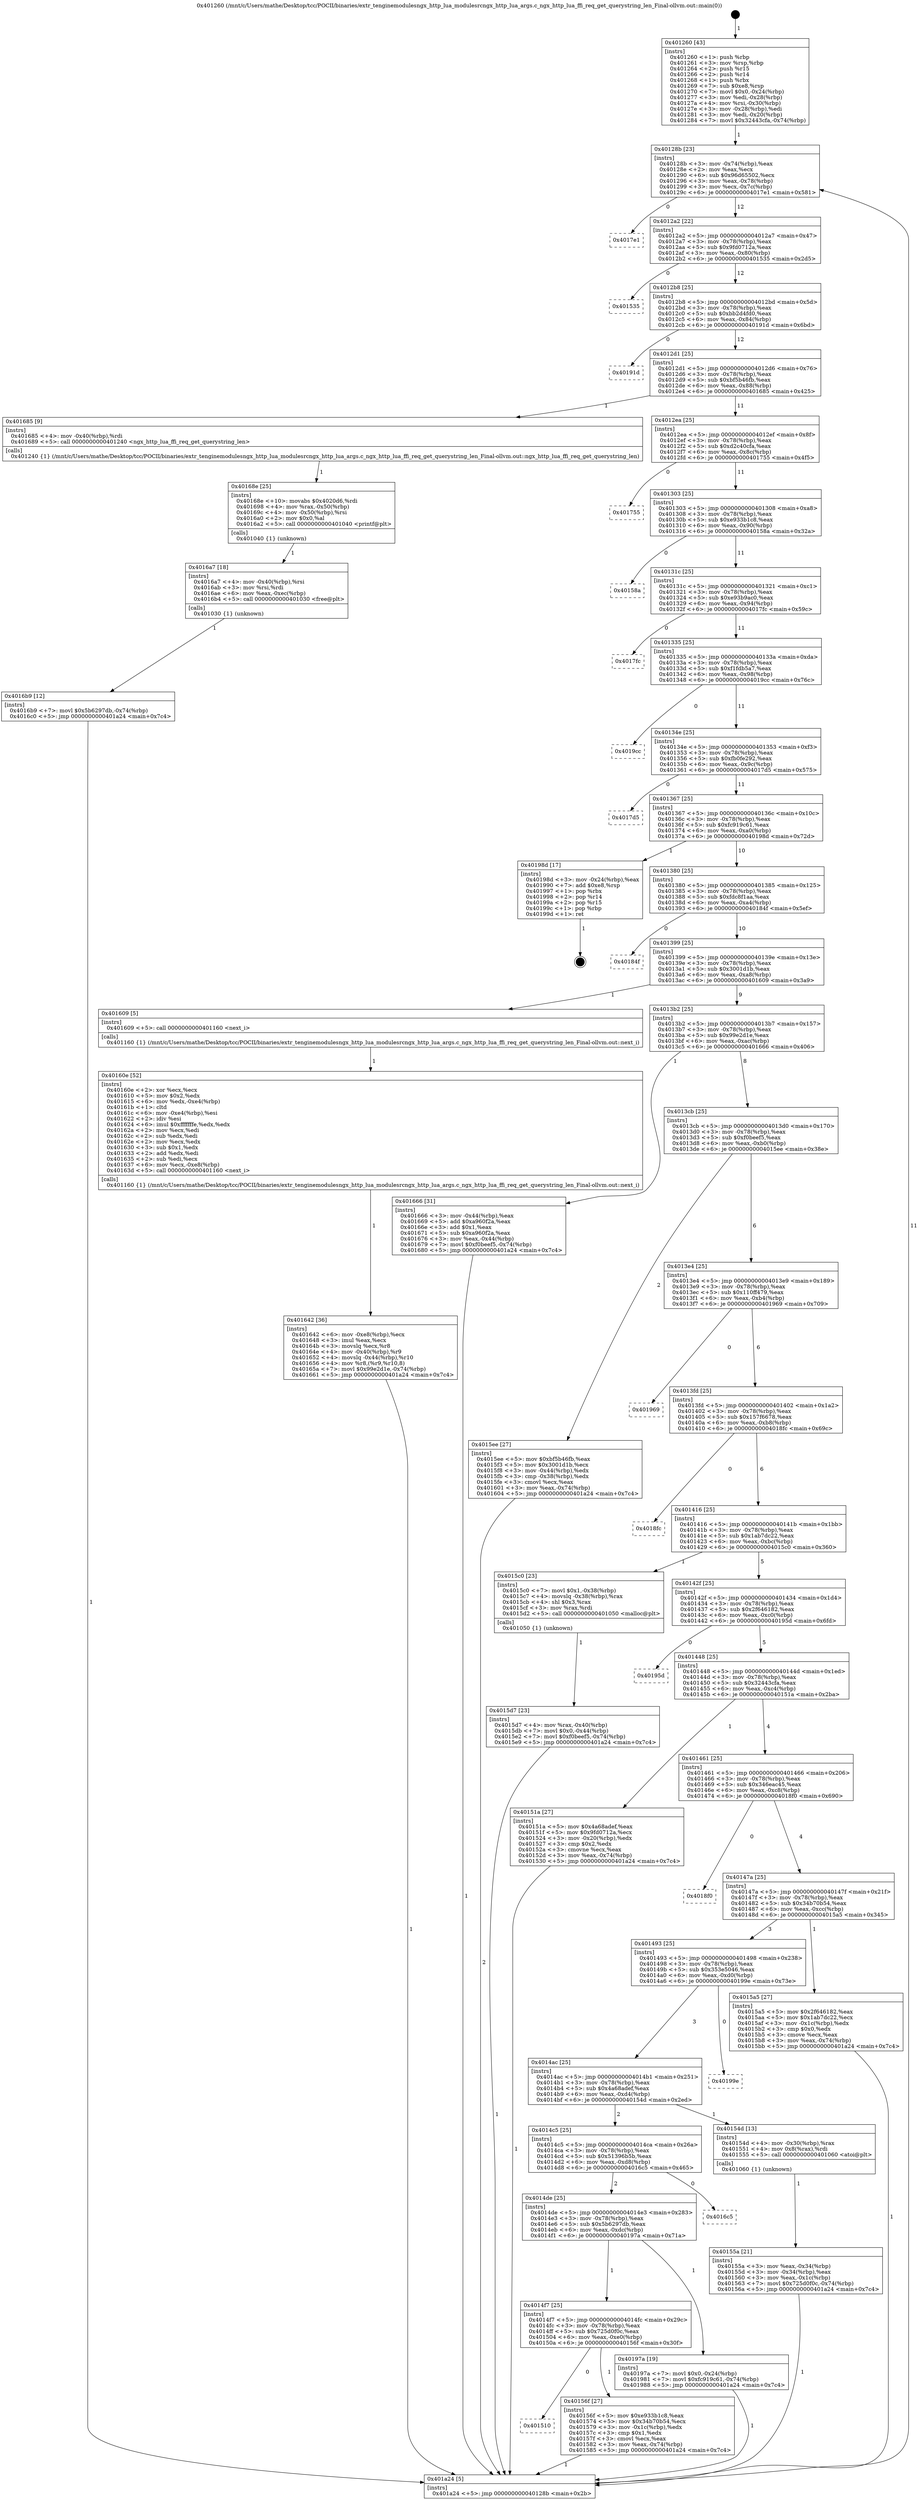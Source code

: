 digraph "0x401260" {
  label = "0x401260 (/mnt/c/Users/mathe/Desktop/tcc/POCII/binaries/extr_tenginemodulesngx_http_lua_modulesrcngx_http_lua_args.c_ngx_http_lua_ffi_req_get_querystring_len_Final-ollvm.out::main(0))"
  labelloc = "t"
  node[shape=record]

  Entry [label="",width=0.3,height=0.3,shape=circle,fillcolor=black,style=filled]
  "0x40128b" [label="{
     0x40128b [23]\l
     | [instrs]\l
     &nbsp;&nbsp;0x40128b \<+3\>: mov -0x74(%rbp),%eax\l
     &nbsp;&nbsp;0x40128e \<+2\>: mov %eax,%ecx\l
     &nbsp;&nbsp;0x401290 \<+6\>: sub $0x96d65502,%ecx\l
     &nbsp;&nbsp;0x401296 \<+3\>: mov %eax,-0x78(%rbp)\l
     &nbsp;&nbsp;0x401299 \<+3\>: mov %ecx,-0x7c(%rbp)\l
     &nbsp;&nbsp;0x40129c \<+6\>: je 00000000004017e1 \<main+0x581\>\l
  }"]
  "0x4017e1" [label="{
     0x4017e1\l
  }", style=dashed]
  "0x4012a2" [label="{
     0x4012a2 [22]\l
     | [instrs]\l
     &nbsp;&nbsp;0x4012a2 \<+5\>: jmp 00000000004012a7 \<main+0x47\>\l
     &nbsp;&nbsp;0x4012a7 \<+3\>: mov -0x78(%rbp),%eax\l
     &nbsp;&nbsp;0x4012aa \<+5\>: sub $0x9fd0712a,%eax\l
     &nbsp;&nbsp;0x4012af \<+3\>: mov %eax,-0x80(%rbp)\l
     &nbsp;&nbsp;0x4012b2 \<+6\>: je 0000000000401535 \<main+0x2d5\>\l
  }"]
  Exit [label="",width=0.3,height=0.3,shape=circle,fillcolor=black,style=filled,peripheries=2]
  "0x401535" [label="{
     0x401535\l
  }", style=dashed]
  "0x4012b8" [label="{
     0x4012b8 [25]\l
     | [instrs]\l
     &nbsp;&nbsp;0x4012b8 \<+5\>: jmp 00000000004012bd \<main+0x5d\>\l
     &nbsp;&nbsp;0x4012bd \<+3\>: mov -0x78(%rbp),%eax\l
     &nbsp;&nbsp;0x4012c0 \<+5\>: sub $0xbb2d4fd0,%eax\l
     &nbsp;&nbsp;0x4012c5 \<+6\>: mov %eax,-0x84(%rbp)\l
     &nbsp;&nbsp;0x4012cb \<+6\>: je 000000000040191d \<main+0x6bd\>\l
  }"]
  "0x4016b9" [label="{
     0x4016b9 [12]\l
     | [instrs]\l
     &nbsp;&nbsp;0x4016b9 \<+7\>: movl $0x5b6297db,-0x74(%rbp)\l
     &nbsp;&nbsp;0x4016c0 \<+5\>: jmp 0000000000401a24 \<main+0x7c4\>\l
  }"]
  "0x40191d" [label="{
     0x40191d\l
  }", style=dashed]
  "0x4012d1" [label="{
     0x4012d1 [25]\l
     | [instrs]\l
     &nbsp;&nbsp;0x4012d1 \<+5\>: jmp 00000000004012d6 \<main+0x76\>\l
     &nbsp;&nbsp;0x4012d6 \<+3\>: mov -0x78(%rbp),%eax\l
     &nbsp;&nbsp;0x4012d9 \<+5\>: sub $0xbf5b46fb,%eax\l
     &nbsp;&nbsp;0x4012de \<+6\>: mov %eax,-0x88(%rbp)\l
     &nbsp;&nbsp;0x4012e4 \<+6\>: je 0000000000401685 \<main+0x425\>\l
  }"]
  "0x4016a7" [label="{
     0x4016a7 [18]\l
     | [instrs]\l
     &nbsp;&nbsp;0x4016a7 \<+4\>: mov -0x40(%rbp),%rsi\l
     &nbsp;&nbsp;0x4016ab \<+3\>: mov %rsi,%rdi\l
     &nbsp;&nbsp;0x4016ae \<+6\>: mov %eax,-0xec(%rbp)\l
     &nbsp;&nbsp;0x4016b4 \<+5\>: call 0000000000401030 \<free@plt\>\l
     | [calls]\l
     &nbsp;&nbsp;0x401030 \{1\} (unknown)\l
  }"]
  "0x401685" [label="{
     0x401685 [9]\l
     | [instrs]\l
     &nbsp;&nbsp;0x401685 \<+4\>: mov -0x40(%rbp),%rdi\l
     &nbsp;&nbsp;0x401689 \<+5\>: call 0000000000401240 \<ngx_http_lua_ffi_req_get_querystring_len\>\l
     | [calls]\l
     &nbsp;&nbsp;0x401240 \{1\} (/mnt/c/Users/mathe/Desktop/tcc/POCII/binaries/extr_tenginemodulesngx_http_lua_modulesrcngx_http_lua_args.c_ngx_http_lua_ffi_req_get_querystring_len_Final-ollvm.out::ngx_http_lua_ffi_req_get_querystring_len)\l
  }"]
  "0x4012ea" [label="{
     0x4012ea [25]\l
     | [instrs]\l
     &nbsp;&nbsp;0x4012ea \<+5\>: jmp 00000000004012ef \<main+0x8f\>\l
     &nbsp;&nbsp;0x4012ef \<+3\>: mov -0x78(%rbp),%eax\l
     &nbsp;&nbsp;0x4012f2 \<+5\>: sub $0xd2c40cfa,%eax\l
     &nbsp;&nbsp;0x4012f7 \<+6\>: mov %eax,-0x8c(%rbp)\l
     &nbsp;&nbsp;0x4012fd \<+6\>: je 0000000000401755 \<main+0x4f5\>\l
  }"]
  "0x40168e" [label="{
     0x40168e [25]\l
     | [instrs]\l
     &nbsp;&nbsp;0x40168e \<+10\>: movabs $0x4020d6,%rdi\l
     &nbsp;&nbsp;0x401698 \<+4\>: mov %rax,-0x50(%rbp)\l
     &nbsp;&nbsp;0x40169c \<+4\>: mov -0x50(%rbp),%rsi\l
     &nbsp;&nbsp;0x4016a0 \<+2\>: mov $0x0,%al\l
     &nbsp;&nbsp;0x4016a2 \<+5\>: call 0000000000401040 \<printf@plt\>\l
     | [calls]\l
     &nbsp;&nbsp;0x401040 \{1\} (unknown)\l
  }"]
  "0x401755" [label="{
     0x401755\l
  }", style=dashed]
  "0x401303" [label="{
     0x401303 [25]\l
     | [instrs]\l
     &nbsp;&nbsp;0x401303 \<+5\>: jmp 0000000000401308 \<main+0xa8\>\l
     &nbsp;&nbsp;0x401308 \<+3\>: mov -0x78(%rbp),%eax\l
     &nbsp;&nbsp;0x40130b \<+5\>: sub $0xe933b1c8,%eax\l
     &nbsp;&nbsp;0x401310 \<+6\>: mov %eax,-0x90(%rbp)\l
     &nbsp;&nbsp;0x401316 \<+6\>: je 000000000040158a \<main+0x32a\>\l
  }"]
  "0x401642" [label="{
     0x401642 [36]\l
     | [instrs]\l
     &nbsp;&nbsp;0x401642 \<+6\>: mov -0xe8(%rbp),%ecx\l
     &nbsp;&nbsp;0x401648 \<+3\>: imul %eax,%ecx\l
     &nbsp;&nbsp;0x40164b \<+3\>: movslq %ecx,%r8\l
     &nbsp;&nbsp;0x40164e \<+4\>: mov -0x40(%rbp),%r9\l
     &nbsp;&nbsp;0x401652 \<+4\>: movslq -0x44(%rbp),%r10\l
     &nbsp;&nbsp;0x401656 \<+4\>: mov %r8,(%r9,%r10,8)\l
     &nbsp;&nbsp;0x40165a \<+7\>: movl $0x99e2d1e,-0x74(%rbp)\l
     &nbsp;&nbsp;0x401661 \<+5\>: jmp 0000000000401a24 \<main+0x7c4\>\l
  }"]
  "0x40158a" [label="{
     0x40158a\l
  }", style=dashed]
  "0x40131c" [label="{
     0x40131c [25]\l
     | [instrs]\l
     &nbsp;&nbsp;0x40131c \<+5\>: jmp 0000000000401321 \<main+0xc1\>\l
     &nbsp;&nbsp;0x401321 \<+3\>: mov -0x78(%rbp),%eax\l
     &nbsp;&nbsp;0x401324 \<+5\>: sub $0xe93b9ac0,%eax\l
     &nbsp;&nbsp;0x401329 \<+6\>: mov %eax,-0x94(%rbp)\l
     &nbsp;&nbsp;0x40132f \<+6\>: je 00000000004017fc \<main+0x59c\>\l
  }"]
  "0x40160e" [label="{
     0x40160e [52]\l
     | [instrs]\l
     &nbsp;&nbsp;0x40160e \<+2\>: xor %ecx,%ecx\l
     &nbsp;&nbsp;0x401610 \<+5\>: mov $0x2,%edx\l
     &nbsp;&nbsp;0x401615 \<+6\>: mov %edx,-0xe4(%rbp)\l
     &nbsp;&nbsp;0x40161b \<+1\>: cltd\l
     &nbsp;&nbsp;0x40161c \<+6\>: mov -0xe4(%rbp),%esi\l
     &nbsp;&nbsp;0x401622 \<+2\>: idiv %esi\l
     &nbsp;&nbsp;0x401624 \<+6\>: imul $0xfffffffe,%edx,%edx\l
     &nbsp;&nbsp;0x40162a \<+2\>: mov %ecx,%edi\l
     &nbsp;&nbsp;0x40162c \<+2\>: sub %edx,%edi\l
     &nbsp;&nbsp;0x40162e \<+2\>: mov %ecx,%edx\l
     &nbsp;&nbsp;0x401630 \<+3\>: sub $0x1,%edx\l
     &nbsp;&nbsp;0x401633 \<+2\>: add %edx,%edi\l
     &nbsp;&nbsp;0x401635 \<+2\>: sub %edi,%ecx\l
     &nbsp;&nbsp;0x401637 \<+6\>: mov %ecx,-0xe8(%rbp)\l
     &nbsp;&nbsp;0x40163d \<+5\>: call 0000000000401160 \<next_i\>\l
     | [calls]\l
     &nbsp;&nbsp;0x401160 \{1\} (/mnt/c/Users/mathe/Desktop/tcc/POCII/binaries/extr_tenginemodulesngx_http_lua_modulesrcngx_http_lua_args.c_ngx_http_lua_ffi_req_get_querystring_len_Final-ollvm.out::next_i)\l
  }"]
  "0x4017fc" [label="{
     0x4017fc\l
  }", style=dashed]
  "0x401335" [label="{
     0x401335 [25]\l
     | [instrs]\l
     &nbsp;&nbsp;0x401335 \<+5\>: jmp 000000000040133a \<main+0xda\>\l
     &nbsp;&nbsp;0x40133a \<+3\>: mov -0x78(%rbp),%eax\l
     &nbsp;&nbsp;0x40133d \<+5\>: sub $0xf1fdb5a7,%eax\l
     &nbsp;&nbsp;0x401342 \<+6\>: mov %eax,-0x98(%rbp)\l
     &nbsp;&nbsp;0x401348 \<+6\>: je 00000000004019cc \<main+0x76c\>\l
  }"]
  "0x4015d7" [label="{
     0x4015d7 [23]\l
     | [instrs]\l
     &nbsp;&nbsp;0x4015d7 \<+4\>: mov %rax,-0x40(%rbp)\l
     &nbsp;&nbsp;0x4015db \<+7\>: movl $0x0,-0x44(%rbp)\l
     &nbsp;&nbsp;0x4015e2 \<+7\>: movl $0xf0beef5,-0x74(%rbp)\l
     &nbsp;&nbsp;0x4015e9 \<+5\>: jmp 0000000000401a24 \<main+0x7c4\>\l
  }"]
  "0x4019cc" [label="{
     0x4019cc\l
  }", style=dashed]
  "0x40134e" [label="{
     0x40134e [25]\l
     | [instrs]\l
     &nbsp;&nbsp;0x40134e \<+5\>: jmp 0000000000401353 \<main+0xf3\>\l
     &nbsp;&nbsp;0x401353 \<+3\>: mov -0x78(%rbp),%eax\l
     &nbsp;&nbsp;0x401356 \<+5\>: sub $0xfb0fe292,%eax\l
     &nbsp;&nbsp;0x40135b \<+6\>: mov %eax,-0x9c(%rbp)\l
     &nbsp;&nbsp;0x401361 \<+6\>: je 00000000004017d5 \<main+0x575\>\l
  }"]
  "0x401510" [label="{
     0x401510\l
  }", style=dashed]
  "0x4017d5" [label="{
     0x4017d5\l
  }", style=dashed]
  "0x401367" [label="{
     0x401367 [25]\l
     | [instrs]\l
     &nbsp;&nbsp;0x401367 \<+5\>: jmp 000000000040136c \<main+0x10c\>\l
     &nbsp;&nbsp;0x40136c \<+3\>: mov -0x78(%rbp),%eax\l
     &nbsp;&nbsp;0x40136f \<+5\>: sub $0xfc919c61,%eax\l
     &nbsp;&nbsp;0x401374 \<+6\>: mov %eax,-0xa0(%rbp)\l
     &nbsp;&nbsp;0x40137a \<+6\>: je 000000000040198d \<main+0x72d\>\l
  }"]
  "0x40156f" [label="{
     0x40156f [27]\l
     | [instrs]\l
     &nbsp;&nbsp;0x40156f \<+5\>: mov $0xe933b1c8,%eax\l
     &nbsp;&nbsp;0x401574 \<+5\>: mov $0x34b70b54,%ecx\l
     &nbsp;&nbsp;0x401579 \<+3\>: mov -0x1c(%rbp),%edx\l
     &nbsp;&nbsp;0x40157c \<+3\>: cmp $0x1,%edx\l
     &nbsp;&nbsp;0x40157f \<+3\>: cmovl %ecx,%eax\l
     &nbsp;&nbsp;0x401582 \<+3\>: mov %eax,-0x74(%rbp)\l
     &nbsp;&nbsp;0x401585 \<+5\>: jmp 0000000000401a24 \<main+0x7c4\>\l
  }"]
  "0x40198d" [label="{
     0x40198d [17]\l
     | [instrs]\l
     &nbsp;&nbsp;0x40198d \<+3\>: mov -0x24(%rbp),%eax\l
     &nbsp;&nbsp;0x401990 \<+7\>: add $0xe8,%rsp\l
     &nbsp;&nbsp;0x401997 \<+1\>: pop %rbx\l
     &nbsp;&nbsp;0x401998 \<+2\>: pop %r14\l
     &nbsp;&nbsp;0x40199a \<+2\>: pop %r15\l
     &nbsp;&nbsp;0x40199c \<+1\>: pop %rbp\l
     &nbsp;&nbsp;0x40199d \<+1\>: ret\l
  }"]
  "0x401380" [label="{
     0x401380 [25]\l
     | [instrs]\l
     &nbsp;&nbsp;0x401380 \<+5\>: jmp 0000000000401385 \<main+0x125\>\l
     &nbsp;&nbsp;0x401385 \<+3\>: mov -0x78(%rbp),%eax\l
     &nbsp;&nbsp;0x401388 \<+5\>: sub $0xfdc8f1aa,%eax\l
     &nbsp;&nbsp;0x40138d \<+6\>: mov %eax,-0xa4(%rbp)\l
     &nbsp;&nbsp;0x401393 \<+6\>: je 000000000040184f \<main+0x5ef\>\l
  }"]
  "0x4014f7" [label="{
     0x4014f7 [25]\l
     | [instrs]\l
     &nbsp;&nbsp;0x4014f7 \<+5\>: jmp 00000000004014fc \<main+0x29c\>\l
     &nbsp;&nbsp;0x4014fc \<+3\>: mov -0x78(%rbp),%eax\l
     &nbsp;&nbsp;0x4014ff \<+5\>: sub $0x725d0f0c,%eax\l
     &nbsp;&nbsp;0x401504 \<+6\>: mov %eax,-0xe0(%rbp)\l
     &nbsp;&nbsp;0x40150a \<+6\>: je 000000000040156f \<main+0x30f\>\l
  }"]
  "0x40184f" [label="{
     0x40184f\l
  }", style=dashed]
  "0x401399" [label="{
     0x401399 [25]\l
     | [instrs]\l
     &nbsp;&nbsp;0x401399 \<+5\>: jmp 000000000040139e \<main+0x13e\>\l
     &nbsp;&nbsp;0x40139e \<+3\>: mov -0x78(%rbp),%eax\l
     &nbsp;&nbsp;0x4013a1 \<+5\>: sub $0x3001d1b,%eax\l
     &nbsp;&nbsp;0x4013a6 \<+6\>: mov %eax,-0xa8(%rbp)\l
     &nbsp;&nbsp;0x4013ac \<+6\>: je 0000000000401609 \<main+0x3a9\>\l
  }"]
  "0x40197a" [label="{
     0x40197a [19]\l
     | [instrs]\l
     &nbsp;&nbsp;0x40197a \<+7\>: movl $0x0,-0x24(%rbp)\l
     &nbsp;&nbsp;0x401981 \<+7\>: movl $0xfc919c61,-0x74(%rbp)\l
     &nbsp;&nbsp;0x401988 \<+5\>: jmp 0000000000401a24 \<main+0x7c4\>\l
  }"]
  "0x401609" [label="{
     0x401609 [5]\l
     | [instrs]\l
     &nbsp;&nbsp;0x401609 \<+5\>: call 0000000000401160 \<next_i\>\l
     | [calls]\l
     &nbsp;&nbsp;0x401160 \{1\} (/mnt/c/Users/mathe/Desktop/tcc/POCII/binaries/extr_tenginemodulesngx_http_lua_modulesrcngx_http_lua_args.c_ngx_http_lua_ffi_req_get_querystring_len_Final-ollvm.out::next_i)\l
  }"]
  "0x4013b2" [label="{
     0x4013b2 [25]\l
     | [instrs]\l
     &nbsp;&nbsp;0x4013b2 \<+5\>: jmp 00000000004013b7 \<main+0x157\>\l
     &nbsp;&nbsp;0x4013b7 \<+3\>: mov -0x78(%rbp),%eax\l
     &nbsp;&nbsp;0x4013ba \<+5\>: sub $0x99e2d1e,%eax\l
     &nbsp;&nbsp;0x4013bf \<+6\>: mov %eax,-0xac(%rbp)\l
     &nbsp;&nbsp;0x4013c5 \<+6\>: je 0000000000401666 \<main+0x406\>\l
  }"]
  "0x4014de" [label="{
     0x4014de [25]\l
     | [instrs]\l
     &nbsp;&nbsp;0x4014de \<+5\>: jmp 00000000004014e3 \<main+0x283\>\l
     &nbsp;&nbsp;0x4014e3 \<+3\>: mov -0x78(%rbp),%eax\l
     &nbsp;&nbsp;0x4014e6 \<+5\>: sub $0x5b6297db,%eax\l
     &nbsp;&nbsp;0x4014eb \<+6\>: mov %eax,-0xdc(%rbp)\l
     &nbsp;&nbsp;0x4014f1 \<+6\>: je 000000000040197a \<main+0x71a\>\l
  }"]
  "0x401666" [label="{
     0x401666 [31]\l
     | [instrs]\l
     &nbsp;&nbsp;0x401666 \<+3\>: mov -0x44(%rbp),%eax\l
     &nbsp;&nbsp;0x401669 \<+5\>: add $0xa960f2a,%eax\l
     &nbsp;&nbsp;0x40166e \<+3\>: add $0x1,%eax\l
     &nbsp;&nbsp;0x401671 \<+5\>: sub $0xa960f2a,%eax\l
     &nbsp;&nbsp;0x401676 \<+3\>: mov %eax,-0x44(%rbp)\l
     &nbsp;&nbsp;0x401679 \<+7\>: movl $0xf0beef5,-0x74(%rbp)\l
     &nbsp;&nbsp;0x401680 \<+5\>: jmp 0000000000401a24 \<main+0x7c4\>\l
  }"]
  "0x4013cb" [label="{
     0x4013cb [25]\l
     | [instrs]\l
     &nbsp;&nbsp;0x4013cb \<+5\>: jmp 00000000004013d0 \<main+0x170\>\l
     &nbsp;&nbsp;0x4013d0 \<+3\>: mov -0x78(%rbp),%eax\l
     &nbsp;&nbsp;0x4013d3 \<+5\>: sub $0xf0beef5,%eax\l
     &nbsp;&nbsp;0x4013d8 \<+6\>: mov %eax,-0xb0(%rbp)\l
     &nbsp;&nbsp;0x4013de \<+6\>: je 00000000004015ee \<main+0x38e\>\l
  }"]
  "0x4016c5" [label="{
     0x4016c5\l
  }", style=dashed]
  "0x4015ee" [label="{
     0x4015ee [27]\l
     | [instrs]\l
     &nbsp;&nbsp;0x4015ee \<+5\>: mov $0xbf5b46fb,%eax\l
     &nbsp;&nbsp;0x4015f3 \<+5\>: mov $0x3001d1b,%ecx\l
     &nbsp;&nbsp;0x4015f8 \<+3\>: mov -0x44(%rbp),%edx\l
     &nbsp;&nbsp;0x4015fb \<+3\>: cmp -0x38(%rbp),%edx\l
     &nbsp;&nbsp;0x4015fe \<+3\>: cmovl %ecx,%eax\l
     &nbsp;&nbsp;0x401601 \<+3\>: mov %eax,-0x74(%rbp)\l
     &nbsp;&nbsp;0x401604 \<+5\>: jmp 0000000000401a24 \<main+0x7c4\>\l
  }"]
  "0x4013e4" [label="{
     0x4013e4 [25]\l
     | [instrs]\l
     &nbsp;&nbsp;0x4013e4 \<+5\>: jmp 00000000004013e9 \<main+0x189\>\l
     &nbsp;&nbsp;0x4013e9 \<+3\>: mov -0x78(%rbp),%eax\l
     &nbsp;&nbsp;0x4013ec \<+5\>: sub $0x110ff479,%eax\l
     &nbsp;&nbsp;0x4013f1 \<+6\>: mov %eax,-0xb4(%rbp)\l
     &nbsp;&nbsp;0x4013f7 \<+6\>: je 0000000000401969 \<main+0x709\>\l
  }"]
  "0x40155a" [label="{
     0x40155a [21]\l
     | [instrs]\l
     &nbsp;&nbsp;0x40155a \<+3\>: mov %eax,-0x34(%rbp)\l
     &nbsp;&nbsp;0x40155d \<+3\>: mov -0x34(%rbp),%eax\l
     &nbsp;&nbsp;0x401560 \<+3\>: mov %eax,-0x1c(%rbp)\l
     &nbsp;&nbsp;0x401563 \<+7\>: movl $0x725d0f0c,-0x74(%rbp)\l
     &nbsp;&nbsp;0x40156a \<+5\>: jmp 0000000000401a24 \<main+0x7c4\>\l
  }"]
  "0x401969" [label="{
     0x401969\l
  }", style=dashed]
  "0x4013fd" [label="{
     0x4013fd [25]\l
     | [instrs]\l
     &nbsp;&nbsp;0x4013fd \<+5\>: jmp 0000000000401402 \<main+0x1a2\>\l
     &nbsp;&nbsp;0x401402 \<+3\>: mov -0x78(%rbp),%eax\l
     &nbsp;&nbsp;0x401405 \<+5\>: sub $0x157f6678,%eax\l
     &nbsp;&nbsp;0x40140a \<+6\>: mov %eax,-0xb8(%rbp)\l
     &nbsp;&nbsp;0x401410 \<+6\>: je 00000000004018fc \<main+0x69c\>\l
  }"]
  "0x4014c5" [label="{
     0x4014c5 [25]\l
     | [instrs]\l
     &nbsp;&nbsp;0x4014c5 \<+5\>: jmp 00000000004014ca \<main+0x26a\>\l
     &nbsp;&nbsp;0x4014ca \<+3\>: mov -0x78(%rbp),%eax\l
     &nbsp;&nbsp;0x4014cd \<+5\>: sub $0x51396b5b,%eax\l
     &nbsp;&nbsp;0x4014d2 \<+6\>: mov %eax,-0xd8(%rbp)\l
     &nbsp;&nbsp;0x4014d8 \<+6\>: je 00000000004016c5 \<main+0x465\>\l
  }"]
  "0x4018fc" [label="{
     0x4018fc\l
  }", style=dashed]
  "0x401416" [label="{
     0x401416 [25]\l
     | [instrs]\l
     &nbsp;&nbsp;0x401416 \<+5\>: jmp 000000000040141b \<main+0x1bb\>\l
     &nbsp;&nbsp;0x40141b \<+3\>: mov -0x78(%rbp),%eax\l
     &nbsp;&nbsp;0x40141e \<+5\>: sub $0x1ab7dc22,%eax\l
     &nbsp;&nbsp;0x401423 \<+6\>: mov %eax,-0xbc(%rbp)\l
     &nbsp;&nbsp;0x401429 \<+6\>: je 00000000004015c0 \<main+0x360\>\l
  }"]
  "0x40154d" [label="{
     0x40154d [13]\l
     | [instrs]\l
     &nbsp;&nbsp;0x40154d \<+4\>: mov -0x30(%rbp),%rax\l
     &nbsp;&nbsp;0x401551 \<+4\>: mov 0x8(%rax),%rdi\l
     &nbsp;&nbsp;0x401555 \<+5\>: call 0000000000401060 \<atoi@plt\>\l
     | [calls]\l
     &nbsp;&nbsp;0x401060 \{1\} (unknown)\l
  }"]
  "0x4015c0" [label="{
     0x4015c0 [23]\l
     | [instrs]\l
     &nbsp;&nbsp;0x4015c0 \<+7\>: movl $0x1,-0x38(%rbp)\l
     &nbsp;&nbsp;0x4015c7 \<+4\>: movslq -0x38(%rbp),%rax\l
     &nbsp;&nbsp;0x4015cb \<+4\>: shl $0x3,%rax\l
     &nbsp;&nbsp;0x4015cf \<+3\>: mov %rax,%rdi\l
     &nbsp;&nbsp;0x4015d2 \<+5\>: call 0000000000401050 \<malloc@plt\>\l
     | [calls]\l
     &nbsp;&nbsp;0x401050 \{1\} (unknown)\l
  }"]
  "0x40142f" [label="{
     0x40142f [25]\l
     | [instrs]\l
     &nbsp;&nbsp;0x40142f \<+5\>: jmp 0000000000401434 \<main+0x1d4\>\l
     &nbsp;&nbsp;0x401434 \<+3\>: mov -0x78(%rbp),%eax\l
     &nbsp;&nbsp;0x401437 \<+5\>: sub $0x2f646182,%eax\l
     &nbsp;&nbsp;0x40143c \<+6\>: mov %eax,-0xc0(%rbp)\l
     &nbsp;&nbsp;0x401442 \<+6\>: je 000000000040195d \<main+0x6fd\>\l
  }"]
  "0x4014ac" [label="{
     0x4014ac [25]\l
     | [instrs]\l
     &nbsp;&nbsp;0x4014ac \<+5\>: jmp 00000000004014b1 \<main+0x251\>\l
     &nbsp;&nbsp;0x4014b1 \<+3\>: mov -0x78(%rbp),%eax\l
     &nbsp;&nbsp;0x4014b4 \<+5\>: sub $0x4a68adef,%eax\l
     &nbsp;&nbsp;0x4014b9 \<+6\>: mov %eax,-0xd4(%rbp)\l
     &nbsp;&nbsp;0x4014bf \<+6\>: je 000000000040154d \<main+0x2ed\>\l
  }"]
  "0x40195d" [label="{
     0x40195d\l
  }", style=dashed]
  "0x401448" [label="{
     0x401448 [25]\l
     | [instrs]\l
     &nbsp;&nbsp;0x401448 \<+5\>: jmp 000000000040144d \<main+0x1ed\>\l
     &nbsp;&nbsp;0x40144d \<+3\>: mov -0x78(%rbp),%eax\l
     &nbsp;&nbsp;0x401450 \<+5\>: sub $0x32443cfa,%eax\l
     &nbsp;&nbsp;0x401455 \<+6\>: mov %eax,-0xc4(%rbp)\l
     &nbsp;&nbsp;0x40145b \<+6\>: je 000000000040151a \<main+0x2ba\>\l
  }"]
  "0x40199e" [label="{
     0x40199e\l
  }", style=dashed]
  "0x40151a" [label="{
     0x40151a [27]\l
     | [instrs]\l
     &nbsp;&nbsp;0x40151a \<+5\>: mov $0x4a68adef,%eax\l
     &nbsp;&nbsp;0x40151f \<+5\>: mov $0x9fd0712a,%ecx\l
     &nbsp;&nbsp;0x401524 \<+3\>: mov -0x20(%rbp),%edx\l
     &nbsp;&nbsp;0x401527 \<+3\>: cmp $0x2,%edx\l
     &nbsp;&nbsp;0x40152a \<+3\>: cmovne %ecx,%eax\l
     &nbsp;&nbsp;0x40152d \<+3\>: mov %eax,-0x74(%rbp)\l
     &nbsp;&nbsp;0x401530 \<+5\>: jmp 0000000000401a24 \<main+0x7c4\>\l
  }"]
  "0x401461" [label="{
     0x401461 [25]\l
     | [instrs]\l
     &nbsp;&nbsp;0x401461 \<+5\>: jmp 0000000000401466 \<main+0x206\>\l
     &nbsp;&nbsp;0x401466 \<+3\>: mov -0x78(%rbp),%eax\l
     &nbsp;&nbsp;0x401469 \<+5\>: sub $0x346eac45,%eax\l
     &nbsp;&nbsp;0x40146e \<+6\>: mov %eax,-0xc8(%rbp)\l
     &nbsp;&nbsp;0x401474 \<+6\>: je 00000000004018f0 \<main+0x690\>\l
  }"]
  "0x401a24" [label="{
     0x401a24 [5]\l
     | [instrs]\l
     &nbsp;&nbsp;0x401a24 \<+5\>: jmp 000000000040128b \<main+0x2b\>\l
  }"]
  "0x401260" [label="{
     0x401260 [43]\l
     | [instrs]\l
     &nbsp;&nbsp;0x401260 \<+1\>: push %rbp\l
     &nbsp;&nbsp;0x401261 \<+3\>: mov %rsp,%rbp\l
     &nbsp;&nbsp;0x401264 \<+2\>: push %r15\l
     &nbsp;&nbsp;0x401266 \<+2\>: push %r14\l
     &nbsp;&nbsp;0x401268 \<+1\>: push %rbx\l
     &nbsp;&nbsp;0x401269 \<+7\>: sub $0xe8,%rsp\l
     &nbsp;&nbsp;0x401270 \<+7\>: movl $0x0,-0x24(%rbp)\l
     &nbsp;&nbsp;0x401277 \<+3\>: mov %edi,-0x28(%rbp)\l
     &nbsp;&nbsp;0x40127a \<+4\>: mov %rsi,-0x30(%rbp)\l
     &nbsp;&nbsp;0x40127e \<+3\>: mov -0x28(%rbp),%edi\l
     &nbsp;&nbsp;0x401281 \<+3\>: mov %edi,-0x20(%rbp)\l
     &nbsp;&nbsp;0x401284 \<+7\>: movl $0x32443cfa,-0x74(%rbp)\l
  }"]
  "0x401493" [label="{
     0x401493 [25]\l
     | [instrs]\l
     &nbsp;&nbsp;0x401493 \<+5\>: jmp 0000000000401498 \<main+0x238\>\l
     &nbsp;&nbsp;0x401498 \<+3\>: mov -0x78(%rbp),%eax\l
     &nbsp;&nbsp;0x40149b \<+5\>: sub $0x353e5046,%eax\l
     &nbsp;&nbsp;0x4014a0 \<+6\>: mov %eax,-0xd0(%rbp)\l
     &nbsp;&nbsp;0x4014a6 \<+6\>: je 000000000040199e \<main+0x73e\>\l
  }"]
  "0x4018f0" [label="{
     0x4018f0\l
  }", style=dashed]
  "0x40147a" [label="{
     0x40147a [25]\l
     | [instrs]\l
     &nbsp;&nbsp;0x40147a \<+5\>: jmp 000000000040147f \<main+0x21f\>\l
     &nbsp;&nbsp;0x40147f \<+3\>: mov -0x78(%rbp),%eax\l
     &nbsp;&nbsp;0x401482 \<+5\>: sub $0x34b70b54,%eax\l
     &nbsp;&nbsp;0x401487 \<+6\>: mov %eax,-0xcc(%rbp)\l
     &nbsp;&nbsp;0x40148d \<+6\>: je 00000000004015a5 \<main+0x345\>\l
  }"]
  "0x4015a5" [label="{
     0x4015a5 [27]\l
     | [instrs]\l
     &nbsp;&nbsp;0x4015a5 \<+5\>: mov $0x2f646182,%eax\l
     &nbsp;&nbsp;0x4015aa \<+5\>: mov $0x1ab7dc22,%ecx\l
     &nbsp;&nbsp;0x4015af \<+3\>: mov -0x1c(%rbp),%edx\l
     &nbsp;&nbsp;0x4015b2 \<+3\>: cmp $0x0,%edx\l
     &nbsp;&nbsp;0x4015b5 \<+3\>: cmove %ecx,%eax\l
     &nbsp;&nbsp;0x4015b8 \<+3\>: mov %eax,-0x74(%rbp)\l
     &nbsp;&nbsp;0x4015bb \<+5\>: jmp 0000000000401a24 \<main+0x7c4\>\l
  }"]
  Entry -> "0x401260" [label=" 1"]
  "0x40128b" -> "0x4017e1" [label=" 0"]
  "0x40128b" -> "0x4012a2" [label=" 12"]
  "0x40198d" -> Exit [label=" 1"]
  "0x4012a2" -> "0x401535" [label=" 0"]
  "0x4012a2" -> "0x4012b8" [label=" 12"]
  "0x40197a" -> "0x401a24" [label=" 1"]
  "0x4012b8" -> "0x40191d" [label=" 0"]
  "0x4012b8" -> "0x4012d1" [label=" 12"]
  "0x4016b9" -> "0x401a24" [label=" 1"]
  "0x4012d1" -> "0x401685" [label=" 1"]
  "0x4012d1" -> "0x4012ea" [label=" 11"]
  "0x4016a7" -> "0x4016b9" [label=" 1"]
  "0x4012ea" -> "0x401755" [label=" 0"]
  "0x4012ea" -> "0x401303" [label=" 11"]
  "0x40168e" -> "0x4016a7" [label=" 1"]
  "0x401303" -> "0x40158a" [label=" 0"]
  "0x401303" -> "0x40131c" [label=" 11"]
  "0x401685" -> "0x40168e" [label=" 1"]
  "0x40131c" -> "0x4017fc" [label=" 0"]
  "0x40131c" -> "0x401335" [label=" 11"]
  "0x401666" -> "0x401a24" [label=" 1"]
  "0x401335" -> "0x4019cc" [label=" 0"]
  "0x401335" -> "0x40134e" [label=" 11"]
  "0x401642" -> "0x401a24" [label=" 1"]
  "0x40134e" -> "0x4017d5" [label=" 0"]
  "0x40134e" -> "0x401367" [label=" 11"]
  "0x40160e" -> "0x401642" [label=" 1"]
  "0x401367" -> "0x40198d" [label=" 1"]
  "0x401367" -> "0x401380" [label=" 10"]
  "0x401609" -> "0x40160e" [label=" 1"]
  "0x401380" -> "0x40184f" [label=" 0"]
  "0x401380" -> "0x401399" [label=" 10"]
  "0x4015d7" -> "0x401a24" [label=" 1"]
  "0x401399" -> "0x401609" [label=" 1"]
  "0x401399" -> "0x4013b2" [label=" 9"]
  "0x4015c0" -> "0x4015d7" [label=" 1"]
  "0x4013b2" -> "0x401666" [label=" 1"]
  "0x4013b2" -> "0x4013cb" [label=" 8"]
  "0x40156f" -> "0x401a24" [label=" 1"]
  "0x4013cb" -> "0x4015ee" [label=" 2"]
  "0x4013cb" -> "0x4013e4" [label=" 6"]
  "0x4014f7" -> "0x401510" [label=" 0"]
  "0x4013e4" -> "0x401969" [label=" 0"]
  "0x4013e4" -> "0x4013fd" [label=" 6"]
  "0x4015ee" -> "0x401a24" [label=" 2"]
  "0x4013fd" -> "0x4018fc" [label=" 0"]
  "0x4013fd" -> "0x401416" [label=" 6"]
  "0x4014de" -> "0x4014f7" [label=" 1"]
  "0x401416" -> "0x4015c0" [label=" 1"]
  "0x401416" -> "0x40142f" [label=" 5"]
  "0x4014de" -> "0x40197a" [label=" 1"]
  "0x40142f" -> "0x40195d" [label=" 0"]
  "0x40142f" -> "0x401448" [label=" 5"]
  "0x4014c5" -> "0x4014de" [label=" 2"]
  "0x401448" -> "0x40151a" [label=" 1"]
  "0x401448" -> "0x401461" [label=" 4"]
  "0x40151a" -> "0x401a24" [label=" 1"]
  "0x401260" -> "0x40128b" [label=" 1"]
  "0x401a24" -> "0x40128b" [label=" 11"]
  "0x4014c5" -> "0x4016c5" [label=" 0"]
  "0x401461" -> "0x4018f0" [label=" 0"]
  "0x401461" -> "0x40147a" [label=" 4"]
  "0x40155a" -> "0x401a24" [label=" 1"]
  "0x40147a" -> "0x4015a5" [label=" 1"]
  "0x40147a" -> "0x401493" [label=" 3"]
  "0x4014f7" -> "0x40156f" [label=" 1"]
  "0x401493" -> "0x40199e" [label=" 0"]
  "0x401493" -> "0x4014ac" [label=" 3"]
  "0x4015a5" -> "0x401a24" [label=" 1"]
  "0x4014ac" -> "0x40154d" [label=" 1"]
  "0x4014ac" -> "0x4014c5" [label=" 2"]
  "0x40154d" -> "0x40155a" [label=" 1"]
}

